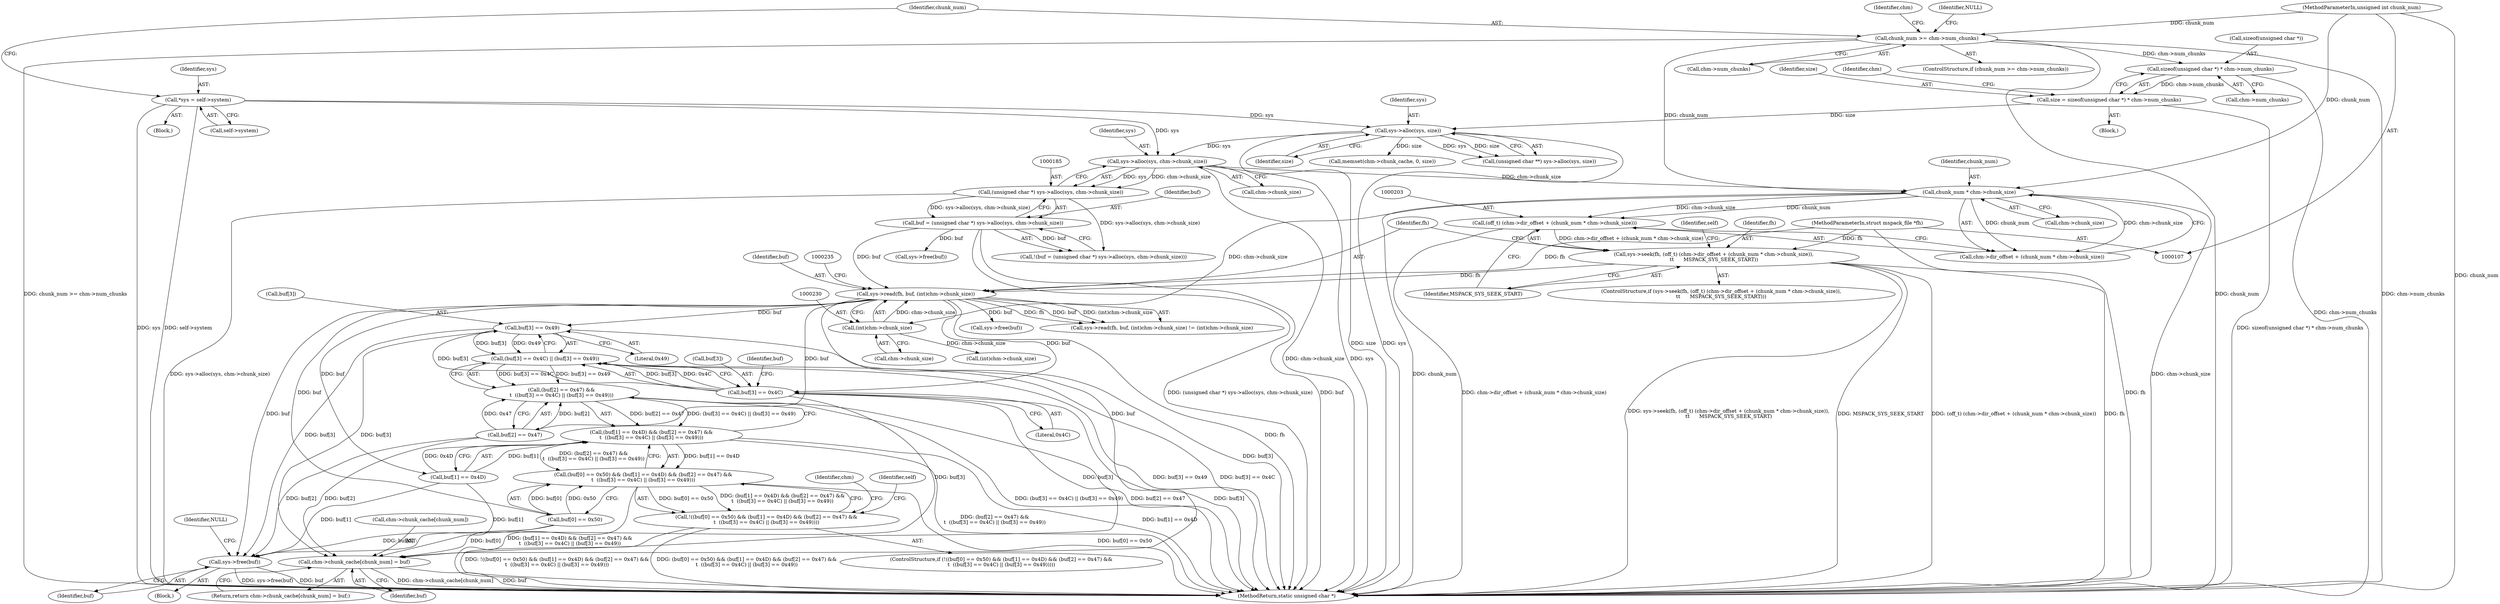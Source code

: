 digraph "0_libmspack_72e70a921f0f07fee748aec2274b30784e1d312a_0@array" {
"1000275" [label="(Call,buf[3] == 0x49)"];
"1000226" [label="(Call,sys->read(fh, buf, (int)chm->chunk_size))"];
"1000200" [label="(Call,sys->seek(fh, (off_t) (chm->dir_offset + (chunk_num * chm->chunk_size)),\n\t\t      MSPACK_SYS_SEEK_START))"];
"1000110" [label="(MethodParameterIn,struct mspack_file *fh)"];
"1000202" [label="(Call,(off_t) (chm->dir_offset + (chunk_num * chm->chunk_size)))"];
"1000208" [label="(Call,chunk_num * chm->chunk_size)"];
"1000121" [label="(Call,chunk_num >= chm->num_chunks)"];
"1000111" [label="(MethodParameterIn,unsigned int chunk_num)"];
"1000186" [label="(Call,sys->alloc(sys, chm->chunk_size))"];
"1000151" [label="(Call,sys->alloc(sys, size))"];
"1000114" [label="(Call,*sys = self->system)"];
"1000135" [label="(Call,size = sizeof(unsigned char *) * chm->num_chunks)"];
"1000137" [label="(Call,sizeof(unsigned char *) * chm->num_chunks)"];
"1000182" [label="(Call,buf = (unsigned char *) sys->alloc(sys, chm->chunk_size))"];
"1000184" [label="(Call,(unsigned char *) sys->alloc(sys, chm->chunk_size))"];
"1000229" [label="(Call,(int)chm->chunk_size)"];
"1000270" [label="(Call,buf[3] == 0x4C)"];
"1000269" [label="(Call,(buf[3] == 0x4C) || (buf[3] == 0x49))"];
"1000263" [label="(Call,(buf[2] == 0x47) &&\n\t  ((buf[3] == 0x4C) || (buf[3] == 0x49)))"];
"1000257" [label="(Call,(buf[1] == 0x4D) && (buf[2] == 0x47) &&\n\t  ((buf[3] == 0x4C) || (buf[3] == 0x49)))"];
"1000251" [label="(Call,(buf[0] == 0x50) && (buf[1] == 0x4D) && (buf[2] == 0x47) &&\n\t  ((buf[3] == 0x4C) || (buf[3] == 0x49)))"];
"1000250" [label="(Call,!((buf[0] == 0x50) && (buf[1] == 0x4D) && (buf[2] == 0x47) &&\n\t  ((buf[3] == 0x4C) || (buf[3] == 0x49))))"];
"1000286" [label="(Call,sys->free(buf))"];
"1000291" [label="(Call,chm->chunk_cache[chunk_num] = buf)"];
"1000271" [label="(Call,buf[3])"];
"1000140" [label="(Call,chm->num_chunks)"];
"1000292" [label="(Call,chm->chunk_cache[chunk_num])"];
"1000112" [label="(Block,)"];
"1000275" [label="(Call,buf[3] == 0x49)"];
"1000276" [label="(Call,buf[3])"];
"1000122" [label="(Identifier,chunk_num)"];
"1000231" [label="(Call,chm->chunk_size)"];
"1000269" [label="(Call,(buf[3] == 0x4C) || (buf[3] == 0x49))"];
"1000229" [label="(Call,(int)chm->chunk_size)"];
"1000183" [label="(Identifier,buf)"];
"1000280" [label="(Block,)"];
"1000116" [label="(Call,self->system)"];
"1000245" [label="(Call,sys->free(buf))"];
"1000251" [label="(Call,(buf[0] == 0x50) && (buf[1] == 0x4D) && (buf[2] == 0x47) &&\n\t  ((buf[3] == 0x4C) || (buf[3] == 0x49)))"];
"1000114" [label="(Call,*sys = self->system)"];
"1000227" [label="(Identifier,fh)"];
"1000200" [label="(Call,sys->seek(fh, (off_t) (chm->dir_offset + (chunk_num * chm->chunk_size)),\n\t\t      MSPACK_SYS_SEEK_START))"];
"1000263" [label="(Call,(buf[2] == 0x47) &&\n\t  ((buf[3] == 0x4C) || (buf[3] == 0x49)))"];
"1000274" [label="(Literal,0x4C)"];
"1000152" [label="(Identifier,sys)"];
"1000111" [label="(MethodParameterIn,unsigned int chunk_num)"];
"1000270" [label="(Call,buf[3] == 0x4C)"];
"1000187" [label="(Identifier,sys)"];
"1000147" [label="(Identifier,chm)"];
"1000286" [label="(Call,sys->free(buf))"];
"1000213" [label="(Identifier,MSPACK_SYS_SEEK_START)"];
"1000252" [label="(Call,buf[0] == 0x50)"];
"1000249" [label="(ControlStructure,if (!((buf[0] == 0x50) && (buf[1] == 0x4D) && (buf[2] == 0x47) &&\n\t  ((buf[3] == 0x4C) || (buf[3] == 0x49)))))"];
"1000294" [label="(Identifier,chm)"];
"1000279" [label="(Literal,0x49)"];
"1000225" [label="(Call,sys->read(fh, buf, (int)chm->chunk_size) != (int)chm->chunk_size)"];
"1000133" [label="(Block,)"];
"1000208" [label="(Call,chunk_num * chm->chunk_size)"];
"1000209" [label="(Identifier,chunk_num)"];
"1000283" [label="(Identifier,self)"];
"1000186" [label="(Call,sys->alloc(sys, chm->chunk_size))"];
"1000151" [label="(Call,sys->alloc(sys, size))"];
"1000226" [label="(Call,sys->read(fh, buf, (int)chm->chunk_size))"];
"1000110" [label="(MethodParameterIn,struct mspack_file *fh)"];
"1000210" [label="(Call,chm->chunk_size)"];
"1000181" [label="(Call,!(buf = (unsigned char *) sys->alloc(sys, chm->chunk_size)))"];
"1000287" [label="(Identifier,buf)"];
"1000131" [label="(Identifier,chm)"];
"1000136" [label="(Identifier,size)"];
"1000264" [label="(Call,buf[2] == 0x47)"];
"1000199" [label="(ControlStructure,if (sys->seek(fh, (off_t) (chm->dir_offset + (chunk_num * chm->chunk_size)),\n\t\t      MSPACK_SYS_SEEK_START)))"];
"1000115" [label="(Identifier,sys)"];
"1000138" [label="(Call,sizeof(unsigned char *))"];
"1000137" [label="(Call,sizeof(unsigned char *) * chm->num_chunks)"];
"1000289" [label="(Identifier,NULL)"];
"1000149" [label="(Call,(unsigned char **) sys->alloc(sys, size))"];
"1000202" [label="(Call,(off_t) (chm->dir_offset + (chunk_num * chm->chunk_size)))"];
"1000217" [label="(Identifier,self)"];
"1000121" [label="(Call,chunk_num >= chm->num_chunks)"];
"1000153" [label="(Identifier,size)"];
"1000162" [label="(Call,memset(chm->chunk_cache, 0, size))"];
"1000188" [label="(Call,chm->chunk_size)"];
"1000123" [label="(Call,chm->num_chunks)"];
"1000204" [label="(Call,chm->dir_offset + (chunk_num * chm->chunk_size))"];
"1000220" [label="(Call,sys->free(buf))"];
"1000135" [label="(Call,size = sizeof(unsigned char *) * chm->num_chunks)"];
"1000201" [label="(Identifier,fh)"];
"1000228" [label="(Identifier,buf)"];
"1000184" [label="(Call,(unsigned char *) sys->alloc(sys, chm->chunk_size))"];
"1000291" [label="(Call,chm->chunk_cache[chunk_num] = buf)"];
"1000127" [label="(Identifier,NULL)"];
"1000234" [label="(Call,(int)chm->chunk_size)"];
"1000277" [label="(Identifier,buf)"];
"1000120" [label="(ControlStructure,if (chunk_num >= chm->num_chunks))"];
"1000250" [label="(Call,!((buf[0] == 0x50) && (buf[1] == 0x4D) && (buf[2] == 0x47) &&\n\t  ((buf[3] == 0x4C) || (buf[3] == 0x49))))"];
"1000182" [label="(Call,buf = (unsigned char *) sys->alloc(sys, chm->chunk_size))"];
"1000298" [label="(MethodReturn,static unsigned char *)"];
"1000257" [label="(Call,(buf[1] == 0x4D) && (buf[2] == 0x47) &&\n\t  ((buf[3] == 0x4C) || (buf[3] == 0x49)))"];
"1000258" [label="(Call,buf[1] == 0x4D)"];
"1000290" [label="(Return,return chm->chunk_cache[chunk_num] = buf;)"];
"1000297" [label="(Identifier,buf)"];
"1000275" -> "1000269"  [label="AST: "];
"1000275" -> "1000279"  [label="CFG: "];
"1000276" -> "1000275"  [label="AST: "];
"1000279" -> "1000275"  [label="AST: "];
"1000269" -> "1000275"  [label="CFG: "];
"1000275" -> "1000298"  [label="DDG: buf[3]"];
"1000275" -> "1000269"  [label="DDG: buf[3]"];
"1000275" -> "1000269"  [label="DDG: 0x49"];
"1000226" -> "1000275"  [label="DDG: buf"];
"1000270" -> "1000275"  [label="DDG: buf[3]"];
"1000275" -> "1000286"  [label="DDG: buf[3]"];
"1000275" -> "1000291"  [label="DDG: buf[3]"];
"1000226" -> "1000225"  [label="AST: "];
"1000226" -> "1000229"  [label="CFG: "];
"1000227" -> "1000226"  [label="AST: "];
"1000228" -> "1000226"  [label="AST: "];
"1000229" -> "1000226"  [label="AST: "];
"1000235" -> "1000226"  [label="CFG: "];
"1000226" -> "1000298"  [label="DDG: fh"];
"1000226" -> "1000225"  [label="DDG: fh"];
"1000226" -> "1000225"  [label="DDG: buf"];
"1000226" -> "1000225"  [label="DDG: (int)chm->chunk_size"];
"1000200" -> "1000226"  [label="DDG: fh"];
"1000110" -> "1000226"  [label="DDG: fh"];
"1000182" -> "1000226"  [label="DDG: buf"];
"1000229" -> "1000226"  [label="DDG: chm->chunk_size"];
"1000226" -> "1000245"  [label="DDG: buf"];
"1000226" -> "1000252"  [label="DDG: buf"];
"1000226" -> "1000258"  [label="DDG: buf"];
"1000226" -> "1000264"  [label="DDG: buf"];
"1000226" -> "1000270"  [label="DDG: buf"];
"1000226" -> "1000286"  [label="DDG: buf"];
"1000226" -> "1000291"  [label="DDG: buf"];
"1000200" -> "1000199"  [label="AST: "];
"1000200" -> "1000213"  [label="CFG: "];
"1000201" -> "1000200"  [label="AST: "];
"1000202" -> "1000200"  [label="AST: "];
"1000213" -> "1000200"  [label="AST: "];
"1000217" -> "1000200"  [label="CFG: "];
"1000227" -> "1000200"  [label="CFG: "];
"1000200" -> "1000298"  [label="DDG: fh"];
"1000200" -> "1000298"  [label="DDG: sys->seek(fh, (off_t) (chm->dir_offset + (chunk_num * chm->chunk_size)),\n\t\t      MSPACK_SYS_SEEK_START)"];
"1000200" -> "1000298"  [label="DDG: MSPACK_SYS_SEEK_START"];
"1000200" -> "1000298"  [label="DDG: (off_t) (chm->dir_offset + (chunk_num * chm->chunk_size))"];
"1000110" -> "1000200"  [label="DDG: fh"];
"1000202" -> "1000200"  [label="DDG: chm->dir_offset + (chunk_num * chm->chunk_size)"];
"1000110" -> "1000107"  [label="AST: "];
"1000110" -> "1000298"  [label="DDG: fh"];
"1000202" -> "1000204"  [label="CFG: "];
"1000203" -> "1000202"  [label="AST: "];
"1000204" -> "1000202"  [label="AST: "];
"1000213" -> "1000202"  [label="CFG: "];
"1000202" -> "1000298"  [label="DDG: chm->dir_offset + (chunk_num * chm->chunk_size)"];
"1000208" -> "1000202"  [label="DDG: chunk_num"];
"1000208" -> "1000202"  [label="DDG: chm->chunk_size"];
"1000208" -> "1000204"  [label="AST: "];
"1000208" -> "1000210"  [label="CFG: "];
"1000209" -> "1000208"  [label="AST: "];
"1000210" -> "1000208"  [label="AST: "];
"1000204" -> "1000208"  [label="CFG: "];
"1000208" -> "1000298"  [label="DDG: chunk_num"];
"1000208" -> "1000298"  [label="DDG: chm->chunk_size"];
"1000208" -> "1000204"  [label="DDG: chunk_num"];
"1000208" -> "1000204"  [label="DDG: chm->chunk_size"];
"1000121" -> "1000208"  [label="DDG: chunk_num"];
"1000111" -> "1000208"  [label="DDG: chunk_num"];
"1000186" -> "1000208"  [label="DDG: chm->chunk_size"];
"1000208" -> "1000229"  [label="DDG: chm->chunk_size"];
"1000121" -> "1000120"  [label="AST: "];
"1000121" -> "1000123"  [label="CFG: "];
"1000122" -> "1000121"  [label="AST: "];
"1000123" -> "1000121"  [label="AST: "];
"1000127" -> "1000121"  [label="CFG: "];
"1000131" -> "1000121"  [label="CFG: "];
"1000121" -> "1000298"  [label="DDG: chm->num_chunks"];
"1000121" -> "1000298"  [label="DDG: chunk_num >= chm->num_chunks"];
"1000121" -> "1000298"  [label="DDG: chunk_num"];
"1000111" -> "1000121"  [label="DDG: chunk_num"];
"1000121" -> "1000137"  [label="DDG: chm->num_chunks"];
"1000111" -> "1000107"  [label="AST: "];
"1000111" -> "1000298"  [label="DDG: chunk_num"];
"1000186" -> "1000184"  [label="AST: "];
"1000186" -> "1000188"  [label="CFG: "];
"1000187" -> "1000186"  [label="AST: "];
"1000188" -> "1000186"  [label="AST: "];
"1000184" -> "1000186"  [label="CFG: "];
"1000186" -> "1000298"  [label="DDG: chm->chunk_size"];
"1000186" -> "1000298"  [label="DDG: sys"];
"1000186" -> "1000184"  [label="DDG: sys"];
"1000186" -> "1000184"  [label="DDG: chm->chunk_size"];
"1000151" -> "1000186"  [label="DDG: sys"];
"1000114" -> "1000186"  [label="DDG: sys"];
"1000151" -> "1000149"  [label="AST: "];
"1000151" -> "1000153"  [label="CFG: "];
"1000152" -> "1000151"  [label="AST: "];
"1000153" -> "1000151"  [label="AST: "];
"1000149" -> "1000151"  [label="CFG: "];
"1000151" -> "1000298"  [label="DDG: size"];
"1000151" -> "1000298"  [label="DDG: sys"];
"1000151" -> "1000149"  [label="DDG: sys"];
"1000151" -> "1000149"  [label="DDG: size"];
"1000114" -> "1000151"  [label="DDG: sys"];
"1000135" -> "1000151"  [label="DDG: size"];
"1000151" -> "1000162"  [label="DDG: size"];
"1000114" -> "1000112"  [label="AST: "];
"1000114" -> "1000116"  [label="CFG: "];
"1000115" -> "1000114"  [label="AST: "];
"1000116" -> "1000114"  [label="AST: "];
"1000122" -> "1000114"  [label="CFG: "];
"1000114" -> "1000298"  [label="DDG: sys"];
"1000114" -> "1000298"  [label="DDG: self->system"];
"1000135" -> "1000133"  [label="AST: "];
"1000135" -> "1000137"  [label="CFG: "];
"1000136" -> "1000135"  [label="AST: "];
"1000137" -> "1000135"  [label="AST: "];
"1000147" -> "1000135"  [label="CFG: "];
"1000135" -> "1000298"  [label="DDG: sizeof(unsigned char *) * chm->num_chunks"];
"1000137" -> "1000135"  [label="DDG: chm->num_chunks"];
"1000137" -> "1000140"  [label="CFG: "];
"1000138" -> "1000137"  [label="AST: "];
"1000140" -> "1000137"  [label="AST: "];
"1000137" -> "1000298"  [label="DDG: chm->num_chunks"];
"1000182" -> "1000181"  [label="AST: "];
"1000182" -> "1000184"  [label="CFG: "];
"1000183" -> "1000182"  [label="AST: "];
"1000184" -> "1000182"  [label="AST: "];
"1000181" -> "1000182"  [label="CFG: "];
"1000182" -> "1000298"  [label="DDG: (unsigned char *) sys->alloc(sys, chm->chunk_size)"];
"1000182" -> "1000298"  [label="DDG: buf"];
"1000182" -> "1000181"  [label="DDG: buf"];
"1000184" -> "1000182"  [label="DDG: sys->alloc(sys, chm->chunk_size)"];
"1000182" -> "1000220"  [label="DDG: buf"];
"1000185" -> "1000184"  [label="AST: "];
"1000184" -> "1000298"  [label="DDG: sys->alloc(sys, chm->chunk_size)"];
"1000184" -> "1000181"  [label="DDG: sys->alloc(sys, chm->chunk_size)"];
"1000229" -> "1000231"  [label="CFG: "];
"1000230" -> "1000229"  [label="AST: "];
"1000231" -> "1000229"  [label="AST: "];
"1000229" -> "1000234"  [label="DDG: chm->chunk_size"];
"1000270" -> "1000269"  [label="AST: "];
"1000270" -> "1000274"  [label="CFG: "];
"1000271" -> "1000270"  [label="AST: "];
"1000274" -> "1000270"  [label="AST: "];
"1000277" -> "1000270"  [label="CFG: "];
"1000269" -> "1000270"  [label="CFG: "];
"1000270" -> "1000298"  [label="DDG: buf[3]"];
"1000270" -> "1000269"  [label="DDG: buf[3]"];
"1000270" -> "1000269"  [label="DDG: 0x4C"];
"1000270" -> "1000286"  [label="DDG: buf[3]"];
"1000270" -> "1000291"  [label="DDG: buf[3]"];
"1000269" -> "1000263"  [label="AST: "];
"1000263" -> "1000269"  [label="CFG: "];
"1000269" -> "1000298"  [label="DDG: buf[3] == 0x49"];
"1000269" -> "1000298"  [label="DDG: buf[3] == 0x4C"];
"1000269" -> "1000263"  [label="DDG: buf[3] == 0x4C"];
"1000269" -> "1000263"  [label="DDG: buf[3] == 0x49"];
"1000263" -> "1000257"  [label="AST: "];
"1000263" -> "1000264"  [label="CFG: "];
"1000264" -> "1000263"  [label="AST: "];
"1000257" -> "1000263"  [label="CFG: "];
"1000263" -> "1000298"  [label="DDG: (buf[3] == 0x4C) || (buf[3] == 0x49)"];
"1000263" -> "1000298"  [label="DDG: buf[2] == 0x47"];
"1000263" -> "1000257"  [label="DDG: buf[2] == 0x47"];
"1000263" -> "1000257"  [label="DDG: (buf[3] == 0x4C) || (buf[3] == 0x49)"];
"1000264" -> "1000263"  [label="DDG: buf[2]"];
"1000264" -> "1000263"  [label="DDG: 0x47"];
"1000257" -> "1000251"  [label="AST: "];
"1000257" -> "1000258"  [label="CFG: "];
"1000258" -> "1000257"  [label="AST: "];
"1000251" -> "1000257"  [label="CFG: "];
"1000257" -> "1000298"  [label="DDG: (buf[2] == 0x47) &&\n\t  ((buf[3] == 0x4C) || (buf[3] == 0x49))"];
"1000257" -> "1000298"  [label="DDG: buf[1] == 0x4D"];
"1000257" -> "1000251"  [label="DDG: buf[1] == 0x4D"];
"1000257" -> "1000251"  [label="DDG: (buf[2] == 0x47) &&\n\t  ((buf[3] == 0x4C) || (buf[3] == 0x49))"];
"1000258" -> "1000257"  [label="DDG: buf[1]"];
"1000258" -> "1000257"  [label="DDG: 0x4D"];
"1000251" -> "1000250"  [label="AST: "];
"1000251" -> "1000252"  [label="CFG: "];
"1000252" -> "1000251"  [label="AST: "];
"1000250" -> "1000251"  [label="CFG: "];
"1000251" -> "1000298"  [label="DDG: buf[0] == 0x50"];
"1000251" -> "1000298"  [label="DDG: (buf[1] == 0x4D) && (buf[2] == 0x47) &&\n\t  ((buf[3] == 0x4C) || (buf[3] == 0x49))"];
"1000251" -> "1000250"  [label="DDG: buf[0] == 0x50"];
"1000251" -> "1000250"  [label="DDG: (buf[1] == 0x4D) && (buf[2] == 0x47) &&\n\t  ((buf[3] == 0x4C) || (buf[3] == 0x49))"];
"1000252" -> "1000251"  [label="DDG: buf[0]"];
"1000252" -> "1000251"  [label="DDG: 0x50"];
"1000250" -> "1000249"  [label="AST: "];
"1000283" -> "1000250"  [label="CFG: "];
"1000294" -> "1000250"  [label="CFG: "];
"1000250" -> "1000298"  [label="DDG: (buf[0] == 0x50) && (buf[1] == 0x4D) && (buf[2] == 0x47) &&\n\t  ((buf[3] == 0x4C) || (buf[3] == 0x49))"];
"1000250" -> "1000298"  [label="DDG: !((buf[0] == 0x50) && (buf[1] == 0x4D) && (buf[2] == 0x47) &&\n\t  ((buf[3] == 0x4C) || (buf[3] == 0x49)))"];
"1000286" -> "1000280"  [label="AST: "];
"1000286" -> "1000287"  [label="CFG: "];
"1000287" -> "1000286"  [label="AST: "];
"1000289" -> "1000286"  [label="CFG: "];
"1000286" -> "1000298"  [label="DDG: sys->free(buf)"];
"1000286" -> "1000298"  [label="DDG: buf"];
"1000258" -> "1000286"  [label="DDG: buf[1]"];
"1000252" -> "1000286"  [label="DDG: buf[0]"];
"1000264" -> "1000286"  [label="DDG: buf[2]"];
"1000291" -> "1000290"  [label="AST: "];
"1000291" -> "1000297"  [label="CFG: "];
"1000292" -> "1000291"  [label="AST: "];
"1000297" -> "1000291"  [label="AST: "];
"1000290" -> "1000291"  [label="CFG: "];
"1000291" -> "1000298"  [label="DDG: buf"];
"1000291" -> "1000298"  [label="DDG: chm->chunk_cache[chunk_num]"];
"1000258" -> "1000291"  [label="DDG: buf[1]"];
"1000252" -> "1000291"  [label="DDG: buf[0]"];
"1000264" -> "1000291"  [label="DDG: buf[2]"];
}
